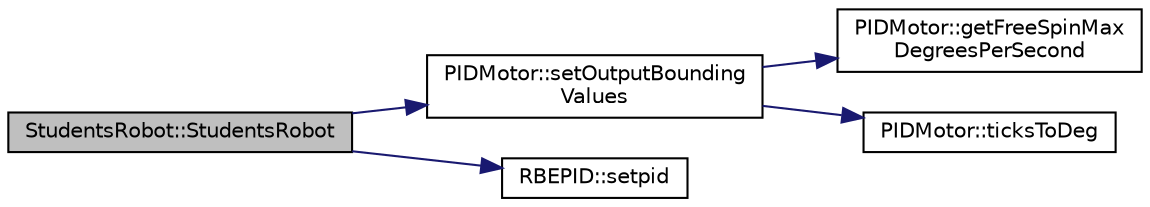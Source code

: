digraph "StudentsRobot::StudentsRobot"
{
  edge [fontname="Helvetica",fontsize="10",labelfontname="Helvetica",labelfontsize="10"];
  node [fontname="Helvetica",fontsize="10",shape=record];
  rankdir="LR";
  Node0 [label="StudentsRobot::StudentsRobot",height=0.2,width=0.4,color="black", fillcolor="grey75", style="filled", fontcolor="black"];
  Node0 -> Node1 [color="midnightblue",fontsize="10",style="solid",fontname="Helvetica"];
  Node1 [label="PIDMotor::setOutputBounding\lValues",height=0.2,width=0.4,color="black", fillcolor="white", style="filled",URL="$classPIDMotor.html#ac6a54856f5ded5e5f0c176f1fcd1828a"];
  Node1 -> Node2 [color="midnightblue",fontsize="10",style="solid",fontname="Helvetica"];
  Node2 [label="PIDMotor::getFreeSpinMax\lDegreesPerSecond",height=0.2,width=0.4,color="black", fillcolor="white", style="filled",URL="$classPIDMotor.html#a702890e63da27ace0ec16b30d53e0c9e"];
  Node1 -> Node3 [color="midnightblue",fontsize="10",style="solid",fontname="Helvetica"];
  Node3 [label="PIDMotor::ticksToDeg",height=0.2,width=0.4,color="black", fillcolor="white", style="filled",URL="$classPIDMotor.html#a292e9bc7f736e94ee0df376a08efae33"];
  Node0 -> Node4 [color="midnightblue",fontsize="10",style="solid",fontname="Helvetica"];
  Node4 [label="RBEPID::setpid",height=0.2,width=0.4,color="black", fillcolor="white", style="filled",URL="$classRBEPID.html#a38127aaf2918707921b3e8e6c27692f5"];
}
